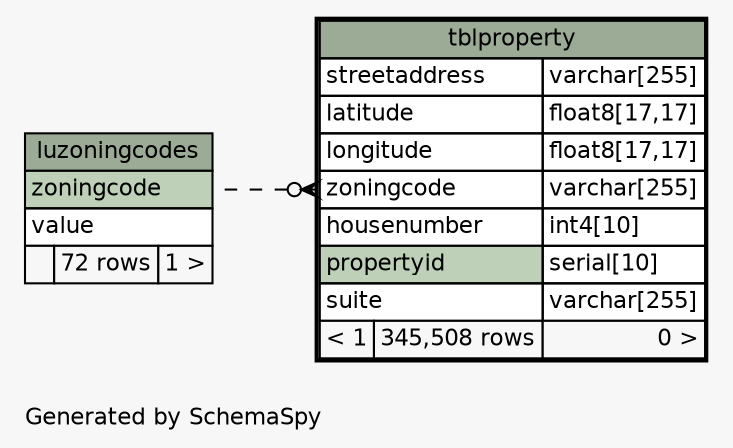 // dot 2.40.1 on Mac OS X 10.10.5
// SchemaSpy rev 590
digraph "impliedTwoDegreesRelationshipsDiagram" {
  graph [
    rankdir="RL"
    bgcolor="#f7f7f7"
    label="\nGenerated by SchemaSpy"
    labeljust="l"
    nodesep="0.18"
    ranksep="0.46"
    fontname="Helvetica"
    fontsize="11"
  ];
  node [
    fontname="Helvetica"
    fontsize="11"
    shape="plaintext"
  ];
  edge [
    arrowsize="0.8"
  ];
  "tblproperty":"zoningcode":w -> "luzoningcodes":"zoningcode":e [arrowhead=none dir=back arrowtail=crowodot style=dashed];
  "luzoningcodes" [
    label=<
    <TABLE BORDER="0" CELLBORDER="1" CELLSPACING="0" BGCOLOR="#ffffff">
      <TR><TD COLSPAN="3" BGCOLOR="#9bab96" ALIGN="CENTER">luzoningcodes</TD></TR>
      <TR><TD PORT="zoningcode" COLSPAN="3" BGCOLOR="#bed1b8" ALIGN="LEFT">zoningcode</TD></TR>
      <TR><TD PORT="value" COLSPAN="3" ALIGN="LEFT">value</TD></TR>
      <TR><TD ALIGN="LEFT" BGCOLOR="#f7f7f7">  </TD><TD ALIGN="RIGHT" BGCOLOR="#f7f7f7">72 rows</TD><TD ALIGN="RIGHT" BGCOLOR="#f7f7f7">1 &gt;</TD></TR>
    </TABLE>>
    URL="luzoningcodes.html"
    tooltip="luzoningcodes"
  ];
  "tblproperty" [
    label=<
    <TABLE BORDER="2" CELLBORDER="1" CELLSPACING="0" BGCOLOR="#ffffff">
      <TR><TD COLSPAN="3" BGCOLOR="#9bab96" ALIGN="CENTER">tblproperty</TD></TR>
      <TR><TD PORT="streetaddress" COLSPAN="2" ALIGN="LEFT">streetaddress</TD><TD PORT="streetaddress.type" ALIGN="LEFT">varchar[255]</TD></TR>
      <TR><TD PORT="latitude" COLSPAN="2" ALIGN="LEFT">latitude</TD><TD PORT="latitude.type" ALIGN="LEFT">float8[17,17]</TD></TR>
      <TR><TD PORT="longitude" COLSPAN="2" ALIGN="LEFT">longitude</TD><TD PORT="longitude.type" ALIGN="LEFT">float8[17,17]</TD></TR>
      <TR><TD PORT="zoningcode" COLSPAN="2" ALIGN="LEFT">zoningcode</TD><TD PORT="zoningcode.type" ALIGN="LEFT">varchar[255]</TD></TR>
      <TR><TD PORT="housenumber" COLSPAN="2" ALIGN="LEFT">housenumber</TD><TD PORT="housenumber.type" ALIGN="LEFT">int4[10]</TD></TR>
      <TR><TD PORT="propertyid" COLSPAN="2" BGCOLOR="#bed1b8" ALIGN="LEFT">propertyid</TD><TD PORT="propertyid.type" ALIGN="LEFT">serial[10]</TD></TR>
      <TR><TD PORT="suite" COLSPAN="2" ALIGN="LEFT">suite</TD><TD PORT="suite.type" ALIGN="LEFT">varchar[255]</TD></TR>
      <TR><TD ALIGN="LEFT" BGCOLOR="#f7f7f7">&lt; 1</TD><TD ALIGN="RIGHT" BGCOLOR="#f7f7f7">345,508 rows</TD><TD ALIGN="RIGHT" BGCOLOR="#f7f7f7">0 &gt;</TD></TR>
    </TABLE>>
    URL="tblproperty.html"
    tooltip="tblproperty"
  ];
}
